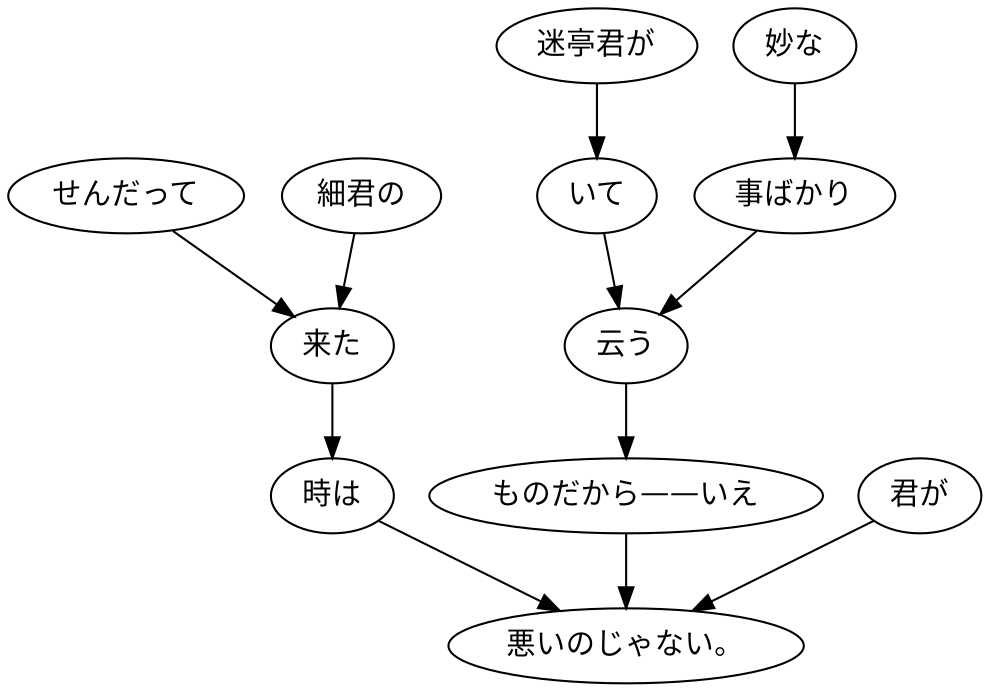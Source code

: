 digraph graph2430 {
	node0 [label="せんだって"];
	node1 [label="細君の"];
	node2 [label="来た"];
	node3 [label="時は"];
	node4 [label="迷亭君が"];
	node5 [label="いて"];
	node6 [label="妙な"];
	node7 [label="事ばかり"];
	node8 [label="云う"];
	node9 [label="ものだから——いえ"];
	node10 [label="君が"];
	node11 [label="悪いのじゃない。"];
	node0 -> node2;
	node1 -> node2;
	node2 -> node3;
	node3 -> node11;
	node4 -> node5;
	node5 -> node8;
	node6 -> node7;
	node7 -> node8;
	node8 -> node9;
	node9 -> node11;
	node10 -> node11;
}
